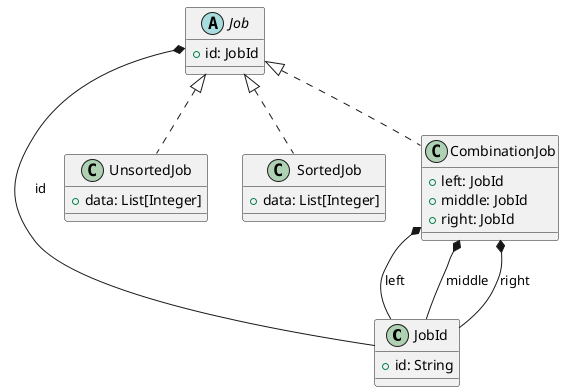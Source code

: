 @startuml Job Structure
    class JobId {
        +id: String
    }

    abstract class Job {
        +id: JobId
    }

    class UnsortedJob {
        +data: List[Integer]
    }

    class SortedJob {
        +data: List[Integer]
    }

    class CombinationJob {
        +left: JobId
        +middle: JobId
        +right: JobId
    }

    Job <|.. UnsortedJob
    Job <|.. CombinationJob
    Job <|.. SortedJob

    Job *-- JobId : id

    CombinationJob *-- JobId : left
    CombinationJob *-- JobId : middle
    CombinationJob *-- JobId : right
@enduml

@startuml Design Overview
autoactivate on
autonumber "<b>[00]"
Actor User
Boundary WebApp
Database "Job Store" AS JobStore
Control "Unsorted Event Queue" AS UnsortedEventQueue
Control "Quicksort Service" AS QuicksortService
Control "Sorted Event Queue" AS SortedEventQueue
Control "Combiner Service" AS CombinerService

par Submitting a Job
    User -> WebApp : Submit Number String
        WebApp -> JobStore : Register a new job
        return
    return
else Monitoring Unsorted Jobs
    loop Forever
        JobStore -> JobStore : Check for new jobs
            alt New jobs found
                JobStore -> UnsortedEventQueue : Add new jobs to Event Queue(JobId)
                return
            end
        return
    end
else Processing Jobs
    loop Forever
        QuicksortService -> UnsortedEventQueue : Get Job from Event Queue
        return
        QuicksortService -> QuicksortService : Process job from Event Queue
            alt Job larger than threshold size
                QuicksortService -> QuicksortService : Split job into smaller jobs
                note right: The job will be split into 3 parts for QuickSort; left, middle, right
                    QuicksortService -> JobStore : Register Sub Jobs
                    return
                return
            else Job smaller than (or equal to) threshold size
                QuicksortService -> QuicksortService : Sort job
                return
                QuicksortService -> JobStore : Add completed job
                return
            end
        return
    end
else Monitoring Sorted Jobs
    loop Forever
        JobStore -> JobStore : Check for completed jobs
            alt Completed jobs found
                JobStore -> JobStore : Mark jobs as completed
                return
                JobStore -> SortedEventQueue : Add completed jobs to Sorted Event Queue
                return
            end
        return
    end
else Recombine Jobs
    loop Forever
        CombinerService -> SortedEventQueue : Get Combining Job from Sorted Event Queue
        return
        CombinerService -> JobStore : Get parts for recombination
        return
        alt Job is Fully recombined
            CombinerService -> JobStore : Store Completed Job
            return
        else Job is not Fully recombined
            CombinerService -> CombinerService: Look for other pieces, but where from???
                alt Parts found for recombination
                    CombinerService -> CombinerService: Combine parts
                        CombinerService -> SortedEventQueue : Add recombined job to Sorted Event Queue
                        return
                    return
                else Could not find parts for recombination
                    CombinerService -> SortedEventQueue : Add job back to Sorted Event Queue
                    return
                end
            return
        end
    end
else View Results
    User -> WebApp : Request Results
        WebApp -> JobStore : Get Results
        return
        WebApp -> WebApp : Display Results
        return
    return
end

@enduml